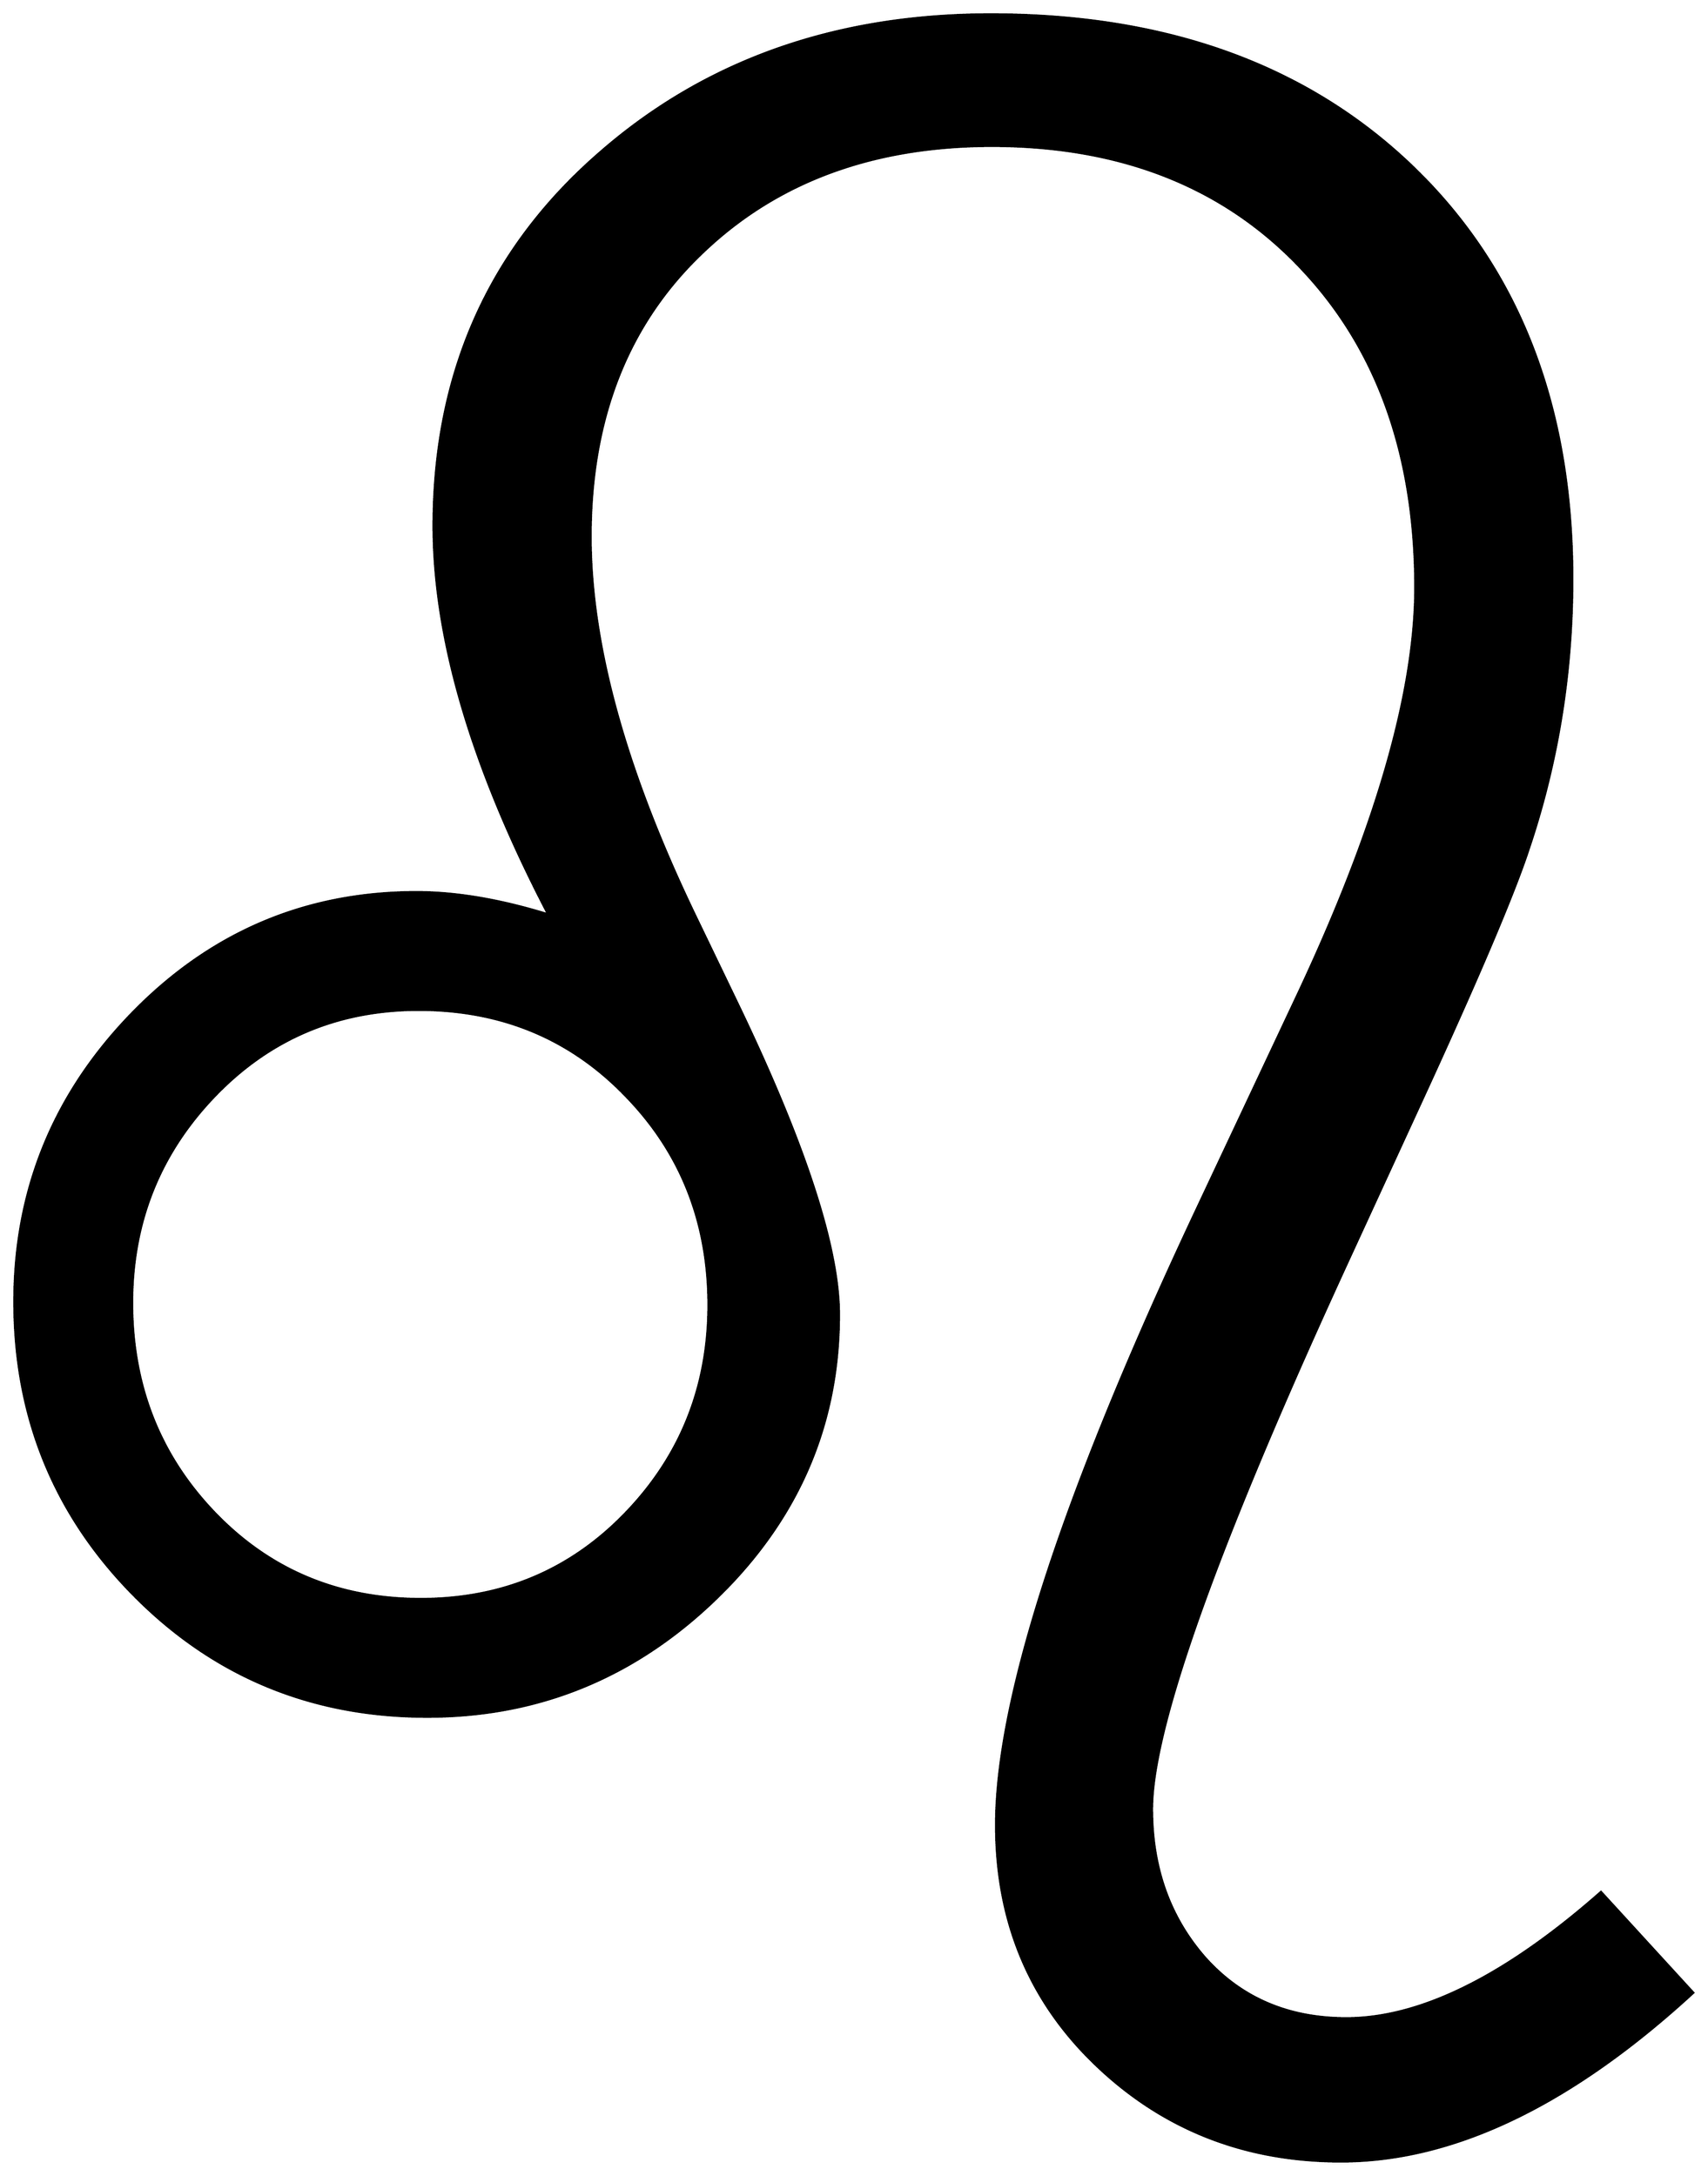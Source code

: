 


\begin{tikzpicture}[y=0.80pt, x=0.80pt, yscale=-1.0, xscale=1.0, inner sep=0pt, outer sep=0pt]
\begin{scope}[shift={(100.0,1716.0)},nonzero rule]
  \path[draw=.,fill=.,line width=1.600pt] (1755.0,260.0) .. controls
    (1639.667,366.0) and (1529.0,419.0) .. (1423.0,419.0) ..
    controls (1332.333,419.0) and (1255.333,388.667) .. (1192.0,328.0)
    .. controls (1129.333,268.0) and (1098.0,192.667) ..
    (1098.0,102.0) .. controls (1098.0,-16.667) and
    (1160.667,-209.333) .. (1286.0,-476.0) -- (1382.0,-680.0) ..
    controls (1456.0,-837.333) and (1493.0,-965.333) ..
    (1493.0,-1064.0) .. controls (1493.0,-1188.0) and
    (1457.667,-1287.667) .. (1387.0,-1363.0) .. controls
    (1314.333,-1441.0) and (1216.667,-1480.0) .. (1094.0,-1480.0) ..
    controls (982.0,-1480.0) and (891.0,-1446.333) ..
    (821.0,-1379.0) .. controls (751.0,-1312.333) and
    (716.0,-1223.333) .. (716.0,-1112.0) .. controls
    (716.0,-1010.667) and (748.667,-892.0) .. (814.0,-756.0) --
    (853.0,-675.0) .. controls (917.667,-541.0) and (950.0,-442.333)
    .. (950.0,-379.0) .. controls (950.0,-275.0) and
    (911.333,-185.667) .. (834.0,-111.0) .. controls (757.333,-37.0)
    and (666.667,0.0) .. (562.0,0.0) .. controls (453.333,0.0) and
    (361.333,-38.0) .. (286.0,-114.0) .. controls (210.667,-190.0)
    and (173.0,-282.333) .. (173.0,-391.0) .. controls
    (173.0,-496.333) and (210.0,-587.0) .. (284.0,-663.0) ..
    controls (358.0,-739.0) and (447.333,-777.0) .. (552.0,-777.0)
    .. controls (589.333,-777.0) and (630.667,-770.0) ..
    (676.0,-756.0) .. controls (604.0,-894.0) and
    (568.0,-1016.0) .. (568.0,-1122.0) .. controls
    (568.0,-1266.0) and (620.333,-1383.333) .. (725.0,-1474.0) ..
    controls (824.333,-1560.667) and (947.0,-1604.0) ..
    (1093.0,-1604.0) .. controls (1257.667,-1604.0) and
    (1389.667,-1556.667) .. (1489.0,-1462.0) .. controls
    (1590.333,-1365.333) and (1641.0,-1235.333) .. (1641.0,-1072.0) ..
    controls (1641.0,-984.0) and (1627.333,-899.333) ..
    (1600.0,-818.0) .. controls (1586.0,-775.333) and
    (1552.0,-695.333) .. (1498.0,-578.0) -- (1429.0,-428.0) ..
    controls (1306.333,-161.333) and (1245.0,10.333) .. (1245.0,87.0)
    .. controls (1245.0,142.333) and (1261.667,189.0) ..
    (1295.0,227.0) .. controls (1329.0,265.0) and (1373.333,284.0)
    .. (1428.0,284.0) .. controls (1498.0,284.0) and
    (1578.0,244.333) .. (1668.0,165.0) -- (1755.0,260.0) --
    cycle(827.0,-388.0) .. controls (827.0,-466.0) and
    (801.0,-531.667) .. (749.0,-585.0) .. controls (697.0,-639.0)
    and (632.0,-666.0) .. (554.0,-666.0) .. controls
    (478.0,-666.0) and (414.0,-639.0) .. (362.0,-585.0) ..
    controls (310.0,-531.0) and (284.0,-466.0) .. (284.0,-390.0)
    .. controls (284.0,-312.0) and (310.0,-246.0) ..
    (362.0,-192.0) .. controls (414.0,-138.0) and (478.667,-111.0)
    .. (556.0,-111.0) .. controls (632.667,-111.0) and
    (697.0,-138.0) .. (749.0,-192.0) .. controls (801.0,-246.0)
    and (827.0,-311.333) .. (827.0,-388.0) -- cycle;
\end{scope}

\end{tikzpicture}

